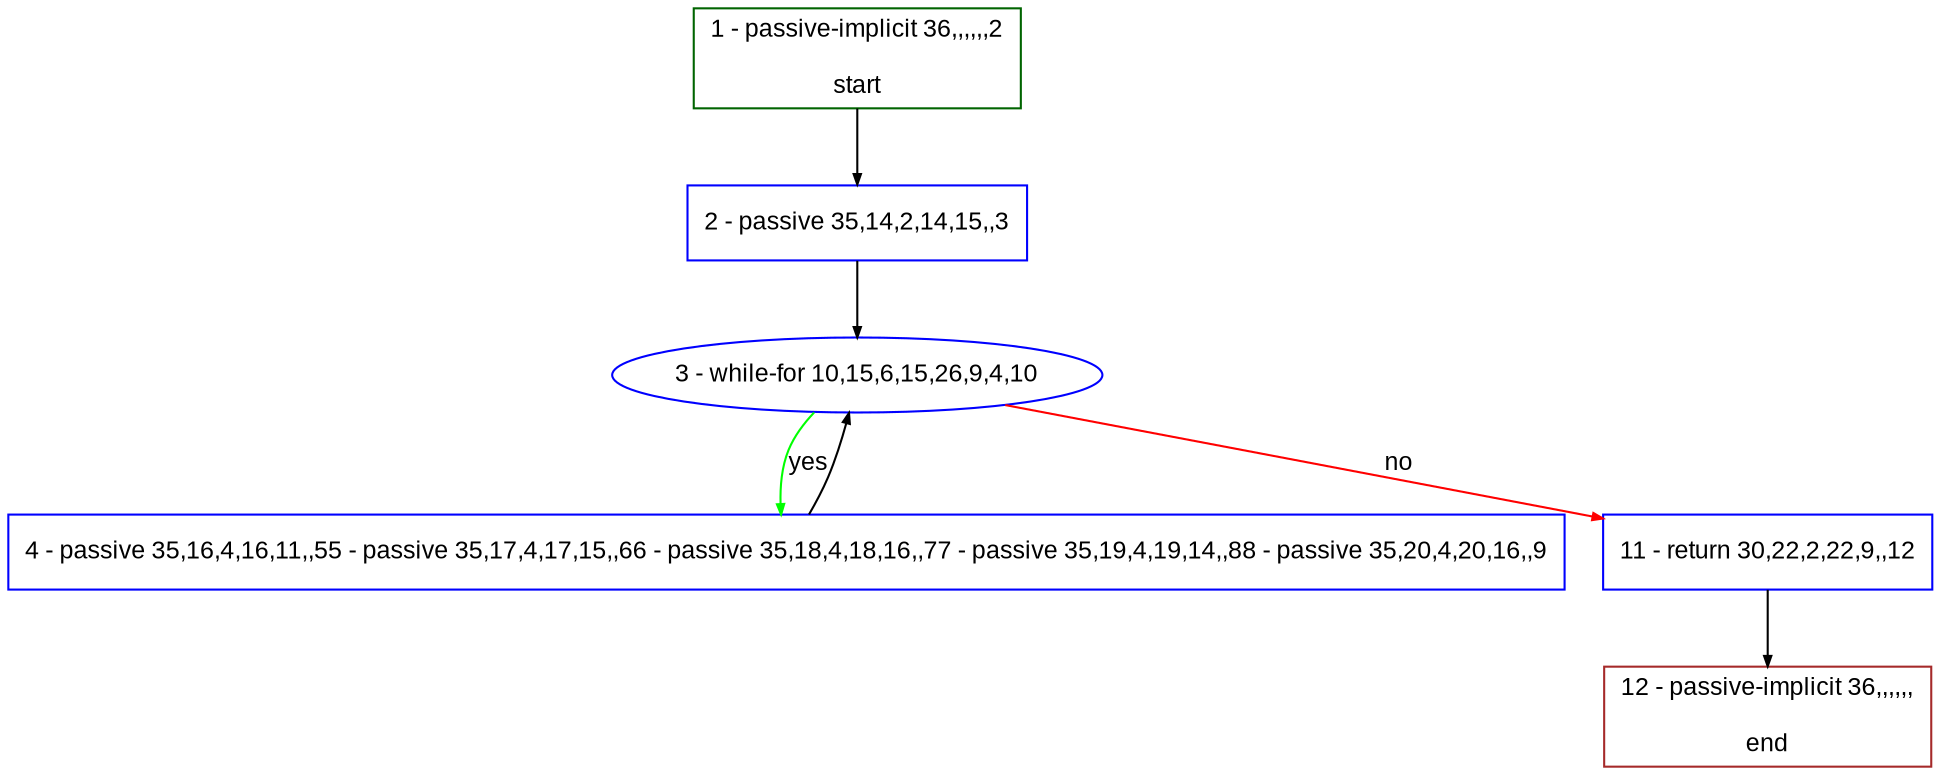 digraph "" {
  graph [bgcolor="white", fillcolor="#FFFFCC", pack="true", packmode="clust", fontname="Arial", label="", fontsize="12", compound="true", style="rounded,filled"];
  node [node_initialized="no", fillcolor="white", fontname="Arial", label="", color="grey", fontsize="12", fixedsize="false", compound="true", shape="rectangle", style="filled"];
  edge [arrowtail="none", lhead="", fontcolor="black", fontname="Arial", label="", color="black", fontsize="12", arrowhead="normal", arrowsize="0.5", compound="true", ltail="", dir="forward"];
  __N1 [fillcolor="#ffffff", label="2 - passive 35,14,2,14,15,,3", color="#0000ff", shape="box", style="filled"];
  __N2 [fillcolor="#ffffff", label="1 - passive-implicit 36,,,,,,2\n\nstart", color="#006400", shape="box", style="filled"];
  __N3 [fillcolor="#ffffff", label="3 - while-for 10,15,6,15,26,9,4,10", color="#0000ff", shape="oval", style="filled"];
  __N4 [fillcolor="#ffffff", label="4 - passive 35,16,4,16,11,,55 - passive 35,17,4,17,15,,66 - passive 35,18,4,18,16,,77 - passive 35,19,4,19,14,,88 - passive 35,20,4,20,16,,9", color="#0000ff", shape="box", style="filled"];
  __N5 [fillcolor="#ffffff", label="11 - return 30,22,2,22,9,,12", color="#0000ff", shape="box", style="filled"];
  __N6 [fillcolor="#ffffff", label="12 - passive-implicit 36,,,,,,\n\nend", color="#a52a2a", shape="box", style="filled"];
  __N2 -> __N1 [arrowtail="none", color="#000000", label="", arrowhead="normal", dir="forward"];
  __N1 -> __N3 [arrowtail="none", color="#000000", label="", arrowhead="normal", dir="forward"];
  __N3 -> __N4 [arrowtail="none", color="#00ff00", label="yes", arrowhead="normal", dir="forward"];
  __N4 -> __N3 [arrowtail="none", color="#000000", label="", arrowhead="normal", dir="forward"];
  __N3 -> __N5 [arrowtail="none", color="#ff0000", label="no", arrowhead="normal", dir="forward"];
  __N5 -> __N6 [arrowtail="none", color="#000000", label="", arrowhead="normal", dir="forward"];
}
